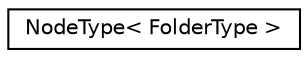 digraph "Graphical Class Hierarchy"
{
 // LATEX_PDF_SIZE
  edge [fontname="Helvetica",fontsize="10",labelfontname="Helvetica",labelfontsize="10"];
  node [fontname="Helvetica",fontsize="10",shape=record];
  rankdir="LR";
  Node0 [label="NodeType\< FolderType \>",height=0.2,width=0.4,color="black", fillcolor="white", style="filled",URL="$class_node_type.html",tooltip=" "];
}
